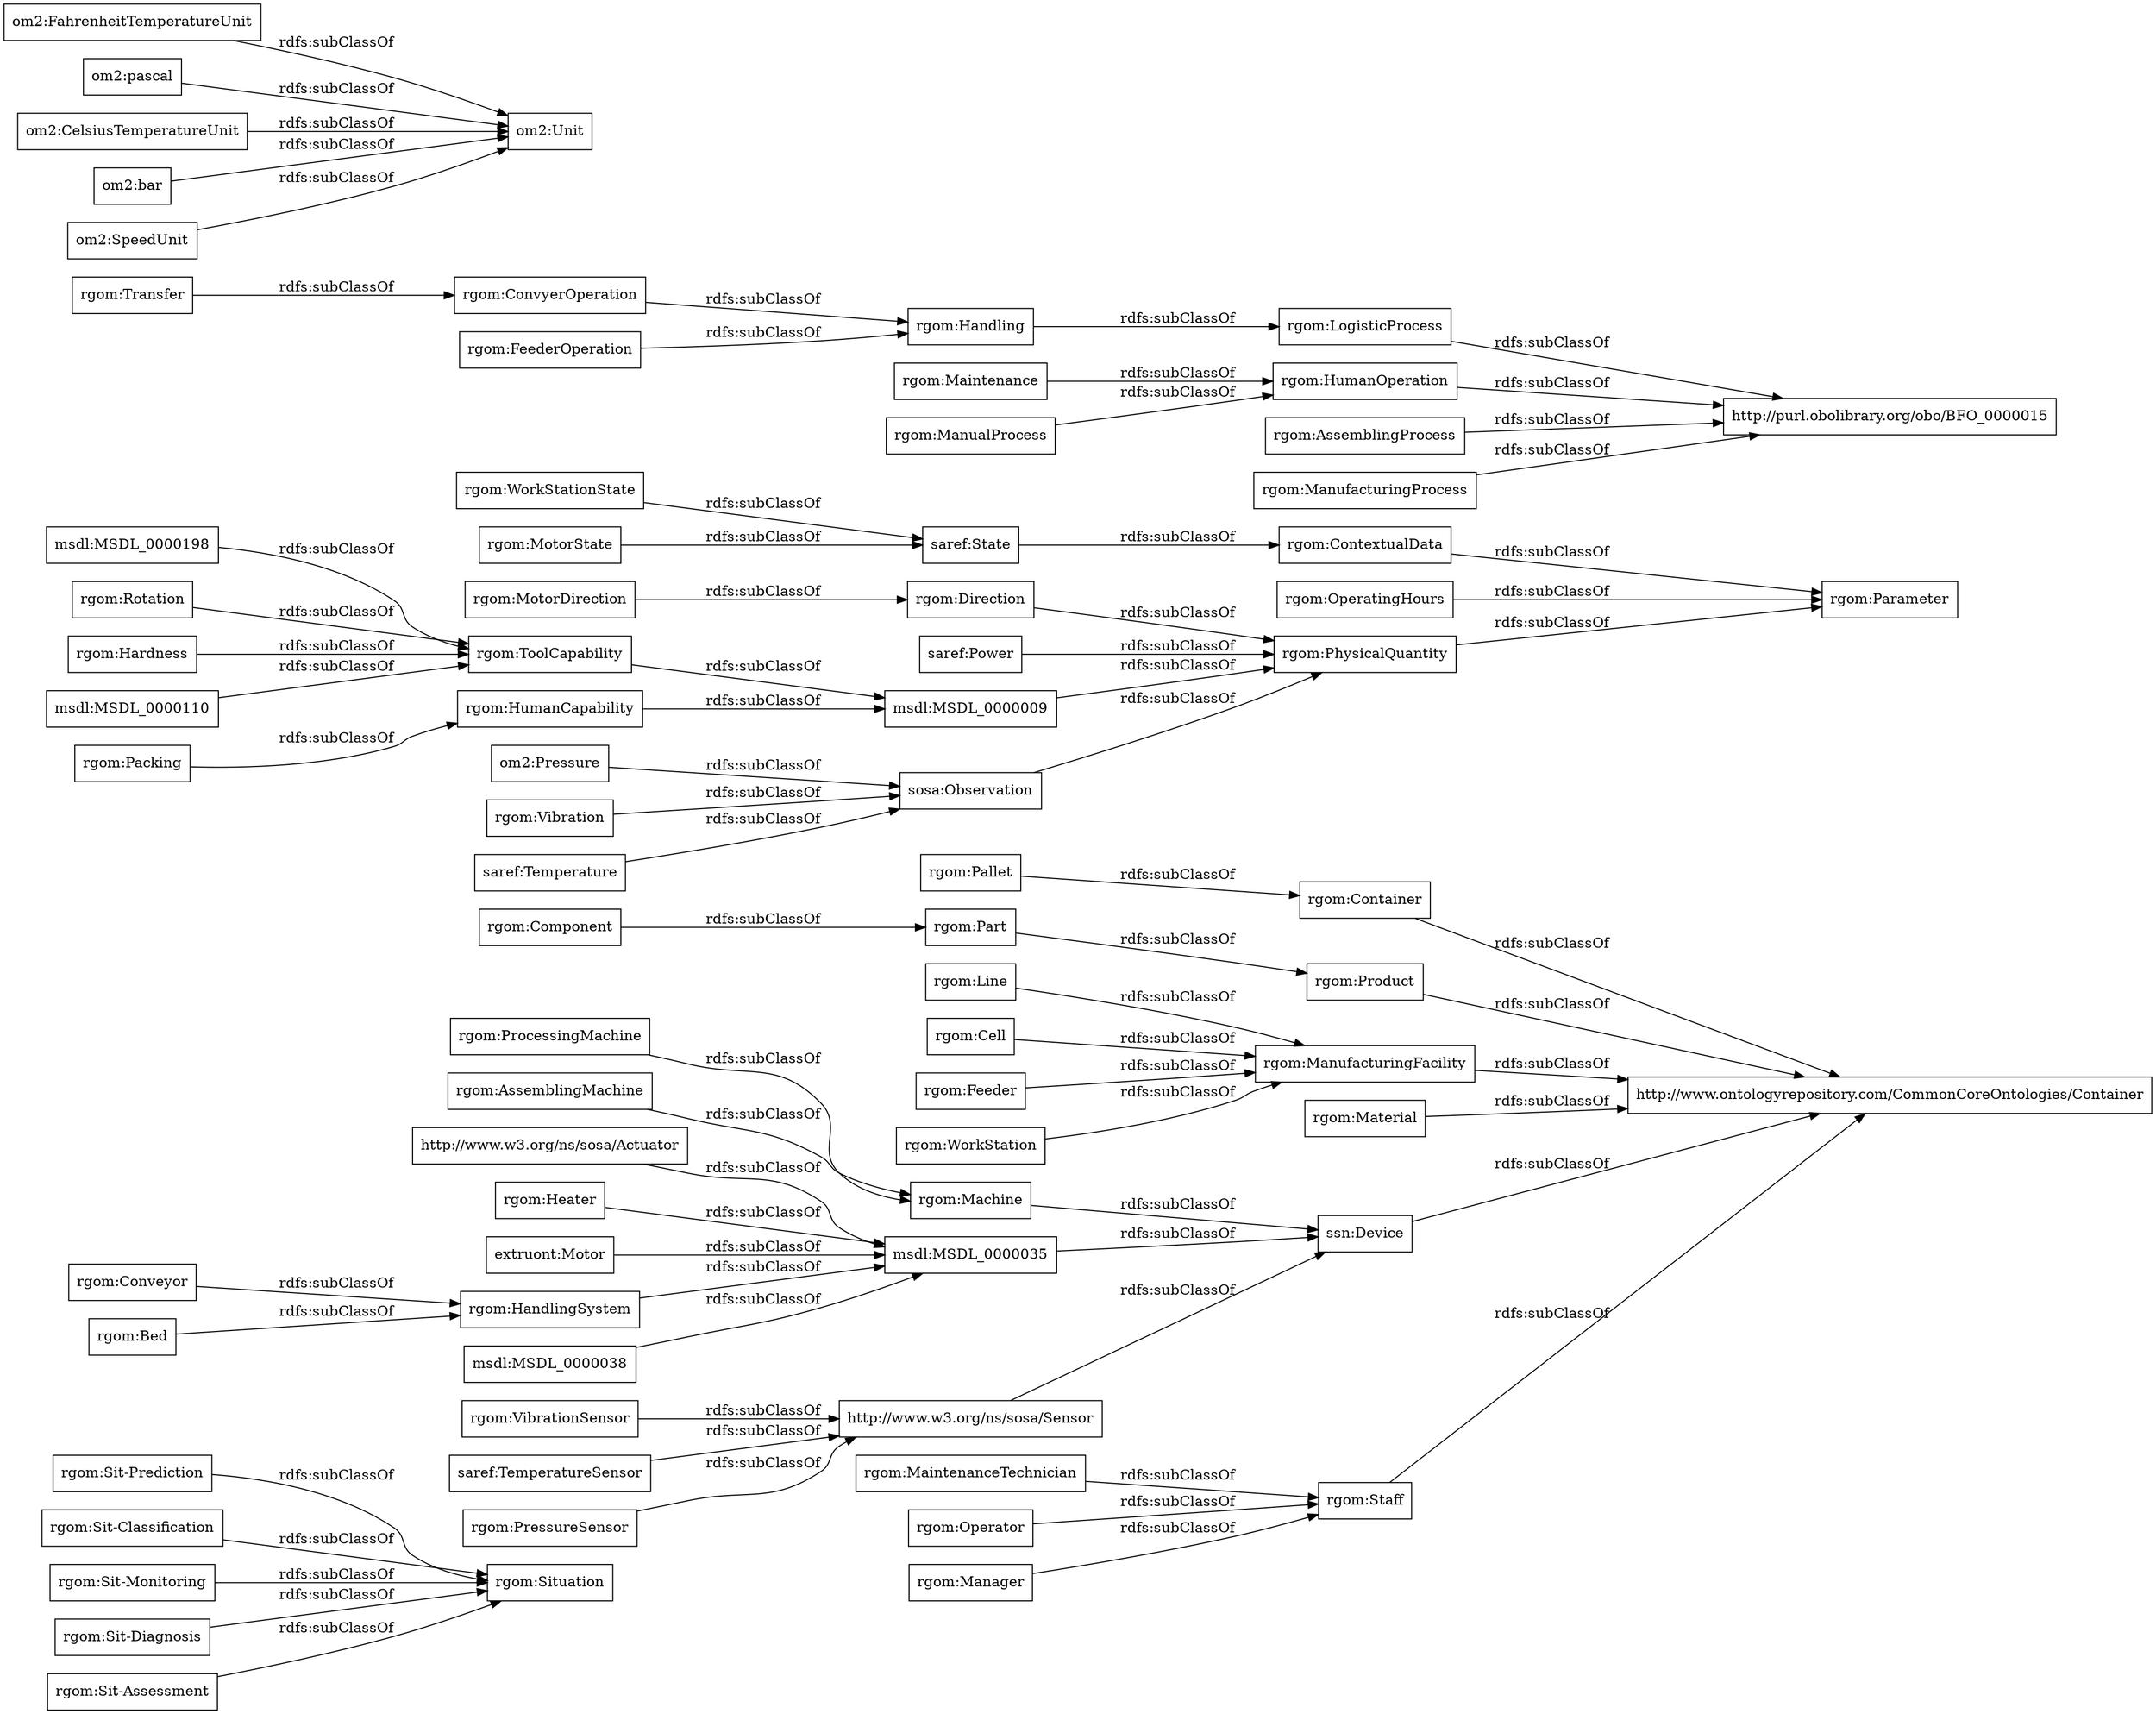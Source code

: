 digraph ar2dtool_diagram { 
rankdir=LR;
size="1000"
node [shape = rectangle, color="black"]; "rgom:Sit-Prediction" "rgom:MaintenanceTechnician" "rgom:PhysicalQuantity" "rgom:Manager" "saref:State" "rgom:Staff" "rgom:WorkStationState" "rgom:MotorDirection" "http://purl.obolibrary.org/obo/BFO_0000015" "rgom:LogisticProcess" "rgom:Packing" "rgom:HumanOperation" "rgom:Situation" "rgom:Pallet" "rgom:Operator" "rgom:Heater" "rgom:Sit-Classification" "rgom:Container" "om2:Unit" "rgom:ToolCapability" "rgom:Machine" "rgom:Line" "rgom:Direction" "rgom:ConvyerOperation" "rgom:Cell" "extruont:Motor" "om2:Pressure" "rgom:AssemblingProcess" "msdl:MSDL_0000198" "rgom:Part" "om2:FahrenheitTemperatureUnit" "rgom:Rotation" "om2:pascal" "rgom:Sit-Monitoring" "rgom:HandlingSystem" "rgom:Product" "rgom:Conveyor" "rgom:ContextualData" "msdl:MSDL_0000035" "rgom:Feeder" "rgom:Material" "om2:CelsiusTemperatureUnit" "rgom:Sit-Diagnosis" "rgom:Hardness" "rgom:ManufacturingProcess" "rgom:Maintenance" "msdl:MSDL_0000038" "rgom:ManualProcess" "rgom:PressureSensor" "rgom:Bed" "rgom:Vibration" "rgom:Parameter" "rgom:VibrationSensor" "rgom:MotorState" "om2:bar" "rgom:Handling" "http://www.w3.org/ns/sosa/Actuator" "om2:SpeedUnit" "saref:Temperature" "rgom:AssemblingMachine" "http://www.w3.org/ns/sosa/Sensor" "rgom:WorkStation" "rgom:HumanCapability" "rgom:FeederOperation" "rgom:ProcessingMachine" "rgom:ManufacturingFacility" "saref:TemperatureSensor" "http://www.ontologyrepository.com/CommonCoreOntologies/Container" "rgom:Sit-Assessment" "rgom:Component" "saref:Power" "msdl:MSDL_0000009" "msdl:MSDL_0000110" "ssn:Device" "rgom:Transfer" "sosa:Observation" "rgom:OperatingHours" ; /*classes style*/
	"msdl:MSDL_0000035" -> "ssn:Device" [ label = "rdfs:subClassOf" ];
	"rgom:Hardness" -> "rgom:ToolCapability" [ label = "rdfs:subClassOf" ];
	"rgom:ProcessingMachine" -> "rgom:Machine" [ label = "rdfs:subClassOf" ];
	"rgom:ManufacturingProcess" -> "http://purl.obolibrary.org/obo/BFO_0000015" [ label = "rdfs:subClassOf" ];
	"rgom:Vibration" -> "sosa:Observation" [ label = "rdfs:subClassOf" ];
	"saref:Power" -> "rgom:PhysicalQuantity" [ label = "rdfs:subClassOf" ];
	"rgom:Feeder" -> "rgom:ManufacturingFacility" [ label = "rdfs:subClassOf" ];
	"rgom:Material" -> "http://www.ontologyrepository.com/CommonCoreOntologies/Container" [ label = "rdfs:subClassOf" ];
	"rgom:Heater" -> "msdl:MSDL_0000035" [ label = "rdfs:subClassOf" ];
	"rgom:Handling" -> "rgom:LogisticProcess" [ label = "rdfs:subClassOf" ];
	"rgom:VibrationSensor" -> "http://www.w3.org/ns/sosa/Sensor" [ label = "rdfs:subClassOf" ];
	"http://www.w3.org/ns/sosa/Actuator" -> "msdl:MSDL_0000035" [ label = "rdfs:subClassOf" ];
	"rgom:LogisticProcess" -> "http://purl.obolibrary.org/obo/BFO_0000015" [ label = "rdfs:subClassOf" ];
	"rgom:Component" -> "rgom:Part" [ label = "rdfs:subClassOf" ];
	"rgom:ToolCapability" -> "msdl:MSDL_0000009" [ label = "rdfs:subClassOf" ];
	"rgom:Cell" -> "rgom:ManufacturingFacility" [ label = "rdfs:subClassOf" ];
	"rgom:Direction" -> "rgom:PhysicalQuantity" [ label = "rdfs:subClassOf" ];
	"extruont:Motor" -> "msdl:MSDL_0000035" [ label = "rdfs:subClassOf" ];
	"rgom:Sit-Monitoring" -> "rgom:Situation" [ label = "rdfs:subClassOf" ];
	"rgom:Maintenance" -> "rgom:HumanOperation" [ label = "rdfs:subClassOf" ];
	"rgom:Pallet" -> "rgom:Container" [ label = "rdfs:subClassOf" ];
	"rgom:ConvyerOperation" -> "rgom:Handling" [ label = "rdfs:subClassOf" ];
	"rgom:Sit-Classification" -> "rgom:Situation" [ label = "rdfs:subClassOf" ];
	"rgom:Packing" -> "rgom:HumanCapability" [ label = "rdfs:subClassOf" ];
	"http://www.w3.org/ns/sosa/Sensor" -> "ssn:Device" [ label = "rdfs:subClassOf" ];
	"msdl:MSDL_0000038" -> "msdl:MSDL_0000035" [ label = "rdfs:subClassOf" ];
	"rgom:Sit-Prediction" -> "rgom:Situation" [ label = "rdfs:subClassOf" ];
	"om2:CelsiusTemperatureUnit" -> "om2:Unit" [ label = "rdfs:subClassOf" ];
	"rgom:OperatingHours" -> "rgom:Parameter" [ label = "rdfs:subClassOf" ];
	"rgom:Container" -> "http://www.ontologyrepository.com/CommonCoreOntologies/Container" [ label = "rdfs:subClassOf" ];
	"rgom:WorkStationState" -> "saref:State" [ label = "rdfs:subClassOf" ];
	"rgom:AssemblingMachine" -> "rgom:Machine" [ label = "rdfs:subClassOf" ];
	"rgom:HumanOperation" -> "http://purl.obolibrary.org/obo/BFO_0000015" [ label = "rdfs:subClassOf" ];
	"rgom:Line" -> "rgom:ManufacturingFacility" [ label = "rdfs:subClassOf" ];
	"rgom:Manager" -> "rgom:Staff" [ label = "rdfs:subClassOf" ];
	"rgom:Rotation" -> "rgom:ToolCapability" [ label = "rdfs:subClassOf" ];
	"rgom:PressureSensor" -> "http://www.w3.org/ns/sosa/Sensor" [ label = "rdfs:subClassOf" ];
	"rgom:MotorDirection" -> "rgom:Direction" [ label = "rdfs:subClassOf" ];
	"rgom:Conveyor" -> "rgom:HandlingSystem" [ label = "rdfs:subClassOf" ];
	"rgom:ManualProcess" -> "rgom:HumanOperation" [ label = "rdfs:subClassOf" ];
	"msdl:MSDL_0000009" -> "rgom:PhysicalQuantity" [ label = "rdfs:subClassOf" ];
	"rgom:Staff" -> "http://www.ontologyrepository.com/CommonCoreOntologies/Container" [ label = "rdfs:subClassOf" ];
	"om2:bar" -> "om2:Unit" [ label = "rdfs:subClassOf" ];
	"rgom:PhysicalQuantity" -> "rgom:Parameter" [ label = "rdfs:subClassOf" ];
	"rgom:Product" -> "http://www.ontologyrepository.com/CommonCoreOntologies/Container" [ label = "rdfs:subClassOf" ];
	"saref:TemperatureSensor" -> "http://www.w3.org/ns/sosa/Sensor" [ label = "rdfs:subClassOf" ];
	"rgom:Sit-Diagnosis" -> "rgom:Situation" [ label = "rdfs:subClassOf" ];
	"rgom:HumanCapability" -> "msdl:MSDL_0000009" [ label = "rdfs:subClassOf" ];
	"msdl:MSDL_0000198" -> "rgom:ToolCapability" [ label = "rdfs:subClassOf" ];
	"msdl:MSDL_0000110" -> "rgom:ToolCapability" [ label = "rdfs:subClassOf" ];
	"rgom:ManufacturingFacility" -> "http://www.ontologyrepository.com/CommonCoreOntologies/Container" [ label = "rdfs:subClassOf" ];
	"rgom:Transfer" -> "rgom:ConvyerOperation" [ label = "rdfs:subClassOf" ];
	"rgom:MaintenanceTechnician" -> "rgom:Staff" [ label = "rdfs:subClassOf" ];
	"rgom:FeederOperation" -> "rgom:Handling" [ label = "rdfs:subClassOf" ];
	"saref:State" -> "rgom:ContextualData" [ label = "rdfs:subClassOf" ];
	"rgom:HandlingSystem" -> "msdl:MSDL_0000035" [ label = "rdfs:subClassOf" ];
	"om2:FahrenheitTemperatureUnit" -> "om2:Unit" [ label = "rdfs:subClassOf" ];
	"rgom:Operator" -> "rgom:Staff" [ label = "rdfs:subClassOf" ];
	"ssn:Device" -> "http://www.ontologyrepository.com/CommonCoreOntologies/Container" [ label = "rdfs:subClassOf" ];
	"rgom:Machine" -> "ssn:Device" [ label = "rdfs:subClassOf" ];
	"rgom:MotorState" -> "saref:State" [ label = "rdfs:subClassOf" ];
	"rgom:Sit-Assessment" -> "rgom:Situation" [ label = "rdfs:subClassOf" ];
	"saref:Temperature" -> "sosa:Observation" [ label = "rdfs:subClassOf" ];
	"om2:SpeedUnit" -> "om2:Unit" [ label = "rdfs:subClassOf" ];
	"rgom:Bed" -> "rgom:HandlingSystem" [ label = "rdfs:subClassOf" ];
	"rgom:ContextualData" -> "rgom:Parameter" [ label = "rdfs:subClassOf" ];
	"rgom:Part" -> "rgom:Product" [ label = "rdfs:subClassOf" ];
	"rgom:WorkStation" -> "rgom:ManufacturingFacility" [ label = "rdfs:subClassOf" ];
	"sosa:Observation" -> "rgom:PhysicalQuantity" [ label = "rdfs:subClassOf" ];
	"rgom:AssemblingProcess" -> "http://purl.obolibrary.org/obo/BFO_0000015" [ label = "rdfs:subClassOf" ];
	"om2:pascal" -> "om2:Unit" [ label = "rdfs:subClassOf" ];
	"om2:Pressure" -> "sosa:Observation" [ label = "rdfs:subClassOf" ];

}
